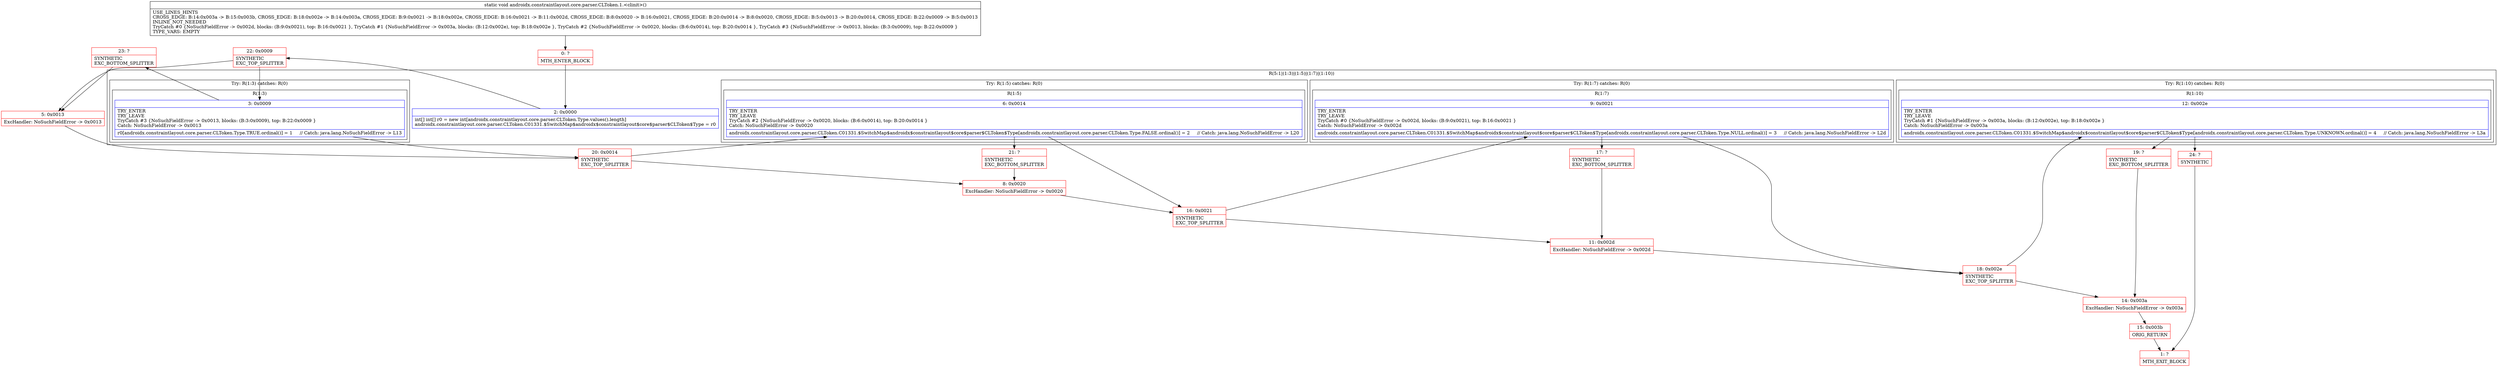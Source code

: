 digraph "CFG forandroidx.constraintlayout.core.parser.CLToken.1.\<clinit\>()V" {
subgraph cluster_Region_1914017512 {
label = "R(5:1|(1:3)|(1:5)|(1:7)|(1:10))";
node [shape=record,color=blue];
Node_2 [shape=record,label="{2\:\ 0x0000|int[] int[] r0 = new int[androidx.constraintlayout.core.parser.CLToken.Type.values().length]\landroidx.constraintlayout.core.parser.CLToken.C01331.$SwitchMap$androidx$constraintlayout$core$parser$CLToken$Type = r0\l}"];
subgraph cluster_TryCatchRegion_656975708 {
label = "Try: R(1:3) catches: R(0)";
node [shape=record,color=blue];
subgraph cluster_Region_1006605181 {
label = "R(1:3)";
node [shape=record,color=blue];
Node_3 [shape=record,label="{3\:\ 0x0009|TRY_ENTER\lTRY_LEAVE\lTryCatch #3 \{NoSuchFieldError \-\> 0x0013, blocks: (B:3:0x0009), top: B:22:0x0009 \}\lCatch: NoSuchFieldError \-\> 0x0013\l|r0[androidx.constraintlayout.core.parser.CLToken.Type.TRUE.ordinal()] = 1     \/\/ Catch: java.lang.NoSuchFieldError \-\> L13\l}"];
}
subgraph cluster_Region_154807232 {
label = "R(0) | ExcHandler: NoSuchFieldError \-\> 0x0013\l";
node [shape=record,color=blue];
}
}
subgraph cluster_TryCatchRegion_1521209106 {
label = "Try: R(1:5) catches: R(0)";
node [shape=record,color=blue];
subgraph cluster_Region_2034259670 {
label = "R(1:5)";
node [shape=record,color=blue];
Node_6 [shape=record,label="{6\:\ 0x0014|TRY_ENTER\lTRY_LEAVE\lTryCatch #2 \{NoSuchFieldError \-\> 0x0020, blocks: (B:6:0x0014), top: B:20:0x0014 \}\lCatch: NoSuchFieldError \-\> 0x0020\l|androidx.constraintlayout.core.parser.CLToken.C01331.$SwitchMap$androidx$constraintlayout$core$parser$CLToken$Type[androidx.constraintlayout.core.parser.CLToken.Type.FALSE.ordinal()] = 2     \/\/ Catch: java.lang.NoSuchFieldError \-\> L20\l}"];
}
subgraph cluster_Region_464526565 {
label = "R(0) | ExcHandler: NoSuchFieldError \-\> 0x0020\l";
node [shape=record,color=blue];
}
}
subgraph cluster_TryCatchRegion_1133269112 {
label = "Try: R(1:7) catches: R(0)";
node [shape=record,color=blue];
subgraph cluster_Region_1205589060 {
label = "R(1:7)";
node [shape=record,color=blue];
Node_9 [shape=record,label="{9\:\ 0x0021|TRY_ENTER\lTRY_LEAVE\lTryCatch #0 \{NoSuchFieldError \-\> 0x002d, blocks: (B:9:0x0021), top: B:16:0x0021 \}\lCatch: NoSuchFieldError \-\> 0x002d\l|androidx.constraintlayout.core.parser.CLToken.C01331.$SwitchMap$androidx$constraintlayout$core$parser$CLToken$Type[androidx.constraintlayout.core.parser.CLToken.Type.NULL.ordinal()] = 3     \/\/ Catch: java.lang.NoSuchFieldError \-\> L2d\l}"];
}
subgraph cluster_Region_1020714127 {
label = "R(0) | ExcHandler: NoSuchFieldError \-\> 0x002d\l";
node [shape=record,color=blue];
}
}
subgraph cluster_TryCatchRegion_656062660 {
label = "Try: R(1:10) catches: R(0)";
node [shape=record,color=blue];
subgraph cluster_Region_104084431 {
label = "R(1:10)";
node [shape=record,color=blue];
Node_12 [shape=record,label="{12\:\ 0x002e|TRY_ENTER\lTRY_LEAVE\lTryCatch #1 \{NoSuchFieldError \-\> 0x003a, blocks: (B:12:0x002e), top: B:18:0x002e \}\lCatch: NoSuchFieldError \-\> 0x003a\l|androidx.constraintlayout.core.parser.CLToken.C01331.$SwitchMap$androidx$constraintlayout$core$parser$CLToken$Type[androidx.constraintlayout.core.parser.CLToken.Type.UNKNOWN.ordinal()] = 4     \/\/ Catch: java.lang.NoSuchFieldError \-\> L3a\l}"];
}
subgraph cluster_Region_525643449 {
label = "R(0) | ExcHandler: NoSuchFieldError \-\> 0x003a\l";
node [shape=record,color=blue];
}
}
}
subgraph cluster_Region_154807232 {
label = "R(0) | ExcHandler: NoSuchFieldError \-\> 0x0013\l";
node [shape=record,color=blue];
}
subgraph cluster_Region_464526565 {
label = "R(0) | ExcHandler: NoSuchFieldError \-\> 0x0020\l";
node [shape=record,color=blue];
}
subgraph cluster_Region_1020714127 {
label = "R(0) | ExcHandler: NoSuchFieldError \-\> 0x002d\l";
node [shape=record,color=blue];
}
subgraph cluster_Region_525643449 {
label = "R(0) | ExcHandler: NoSuchFieldError \-\> 0x003a\l";
node [shape=record,color=blue];
}
Node_0 [shape=record,color=red,label="{0\:\ ?|MTH_ENTER_BLOCK\l}"];
Node_22 [shape=record,color=red,label="{22\:\ 0x0009|SYNTHETIC\lEXC_TOP_SPLITTER\l}"];
Node_20 [shape=record,color=red,label="{20\:\ 0x0014|SYNTHETIC\lEXC_TOP_SPLITTER\l}"];
Node_16 [shape=record,color=red,label="{16\:\ 0x0021|SYNTHETIC\lEXC_TOP_SPLITTER\l}"];
Node_17 [shape=record,color=red,label="{17\:\ ?|SYNTHETIC\lEXC_BOTTOM_SPLITTER\l}"];
Node_18 [shape=record,color=red,label="{18\:\ 0x002e|SYNTHETIC\lEXC_TOP_SPLITTER\l}"];
Node_19 [shape=record,color=red,label="{19\:\ ?|SYNTHETIC\lEXC_BOTTOM_SPLITTER\l}"];
Node_24 [shape=record,color=red,label="{24\:\ ?|SYNTHETIC\l}"];
Node_1 [shape=record,color=red,label="{1\:\ ?|MTH_EXIT_BLOCK\l}"];
Node_14 [shape=record,color=red,label="{14\:\ 0x003a|ExcHandler: NoSuchFieldError \-\> 0x003a\l}"];
Node_15 [shape=record,color=red,label="{15\:\ 0x003b|ORIG_RETURN\l}"];
Node_11 [shape=record,color=red,label="{11\:\ 0x002d|ExcHandler: NoSuchFieldError \-\> 0x002d\l}"];
Node_21 [shape=record,color=red,label="{21\:\ ?|SYNTHETIC\lEXC_BOTTOM_SPLITTER\l}"];
Node_8 [shape=record,color=red,label="{8\:\ 0x0020|ExcHandler: NoSuchFieldError \-\> 0x0020\l}"];
Node_23 [shape=record,color=red,label="{23\:\ ?|SYNTHETIC\lEXC_BOTTOM_SPLITTER\l}"];
Node_5 [shape=record,color=red,label="{5\:\ 0x0013|ExcHandler: NoSuchFieldError \-\> 0x0013\l}"];
MethodNode[shape=record,label="{static void androidx.constraintlayout.core.parser.CLToken.1.\<clinit\>()  | USE_LINES_HINTS\lCROSS_EDGE: B:14:0x003a \-\> B:15:0x003b, CROSS_EDGE: B:18:0x002e \-\> B:14:0x003a, CROSS_EDGE: B:9:0x0021 \-\> B:18:0x002e, CROSS_EDGE: B:16:0x0021 \-\> B:11:0x002d, CROSS_EDGE: B:8:0x0020 \-\> B:16:0x0021, CROSS_EDGE: B:20:0x0014 \-\> B:8:0x0020, CROSS_EDGE: B:5:0x0013 \-\> B:20:0x0014, CROSS_EDGE: B:22:0x0009 \-\> B:5:0x0013\lINLINE_NOT_NEEDED\lTryCatch #0 \{NoSuchFieldError \-\> 0x002d, blocks: (B:9:0x0021), top: B:16:0x0021 \}, TryCatch #1 \{NoSuchFieldError \-\> 0x003a, blocks: (B:12:0x002e), top: B:18:0x002e \}, TryCatch #2 \{NoSuchFieldError \-\> 0x0020, blocks: (B:6:0x0014), top: B:20:0x0014 \}, TryCatch #3 \{NoSuchFieldError \-\> 0x0013, blocks: (B:3:0x0009), top: B:22:0x0009 \}\lTYPE_VARS: EMPTY\l}"];
MethodNode -> Node_0;Node_2 -> Node_22;
Node_3 -> Node_20;
Node_3 -> Node_23;
Node_6 -> Node_16;
Node_6 -> Node_21;
Node_9 -> Node_17;
Node_9 -> Node_18;
Node_12 -> Node_19;
Node_12 -> Node_24;
Node_0 -> Node_2;
Node_22 -> Node_3;
Node_22 -> Node_5;
Node_20 -> Node_6;
Node_20 -> Node_8;
Node_16 -> Node_9;
Node_16 -> Node_11;
Node_17 -> Node_11;
Node_18 -> Node_12;
Node_18 -> Node_14;
Node_19 -> Node_14;
Node_24 -> Node_1;
Node_14 -> Node_15;
Node_15 -> Node_1;
Node_11 -> Node_18;
Node_21 -> Node_8;
Node_8 -> Node_16;
Node_23 -> Node_5;
Node_5 -> Node_20;
}

